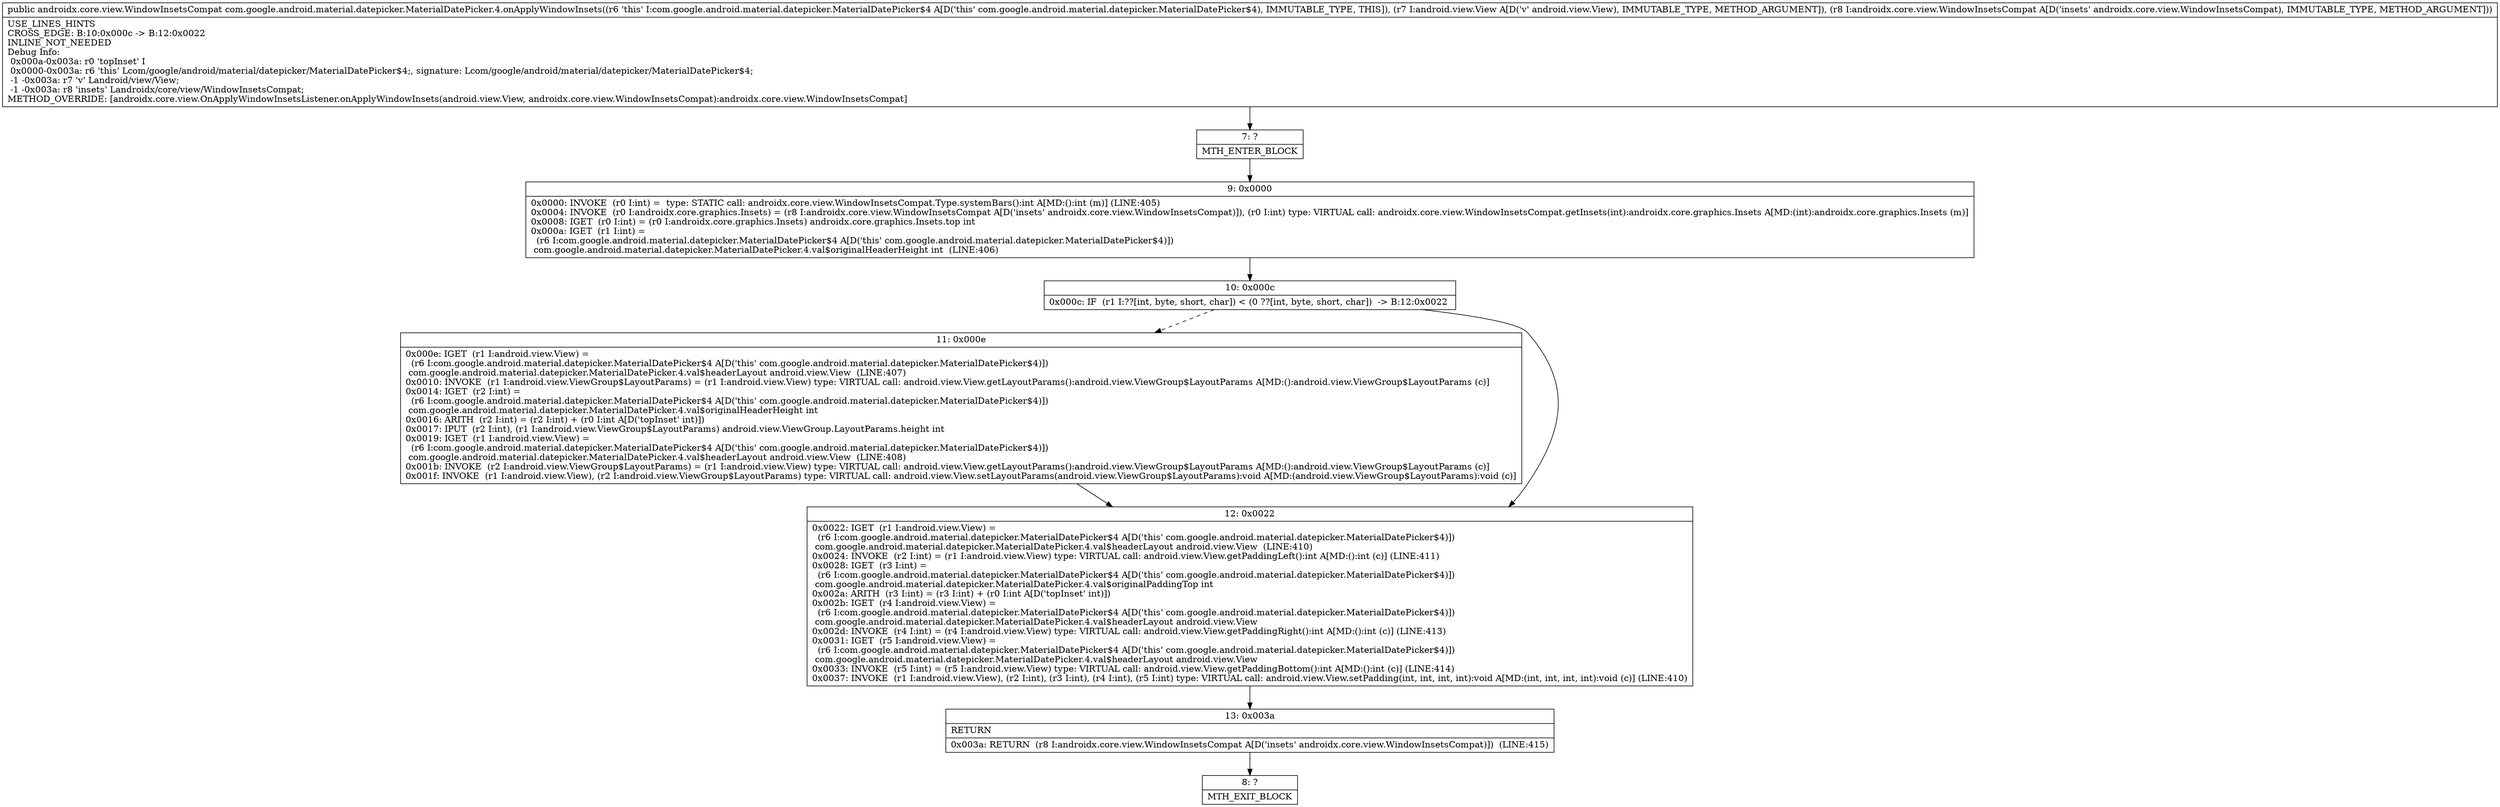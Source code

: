 digraph "CFG forcom.google.android.material.datepicker.MaterialDatePicker.4.onApplyWindowInsets(Landroid\/view\/View;Landroidx\/core\/view\/WindowInsetsCompat;)Landroidx\/core\/view\/WindowInsetsCompat;" {
Node_7 [shape=record,label="{7\:\ ?|MTH_ENTER_BLOCK\l}"];
Node_9 [shape=record,label="{9\:\ 0x0000|0x0000: INVOKE  (r0 I:int) =  type: STATIC call: androidx.core.view.WindowInsetsCompat.Type.systemBars():int A[MD:():int (m)] (LINE:405)\l0x0004: INVOKE  (r0 I:androidx.core.graphics.Insets) = (r8 I:androidx.core.view.WindowInsetsCompat A[D('insets' androidx.core.view.WindowInsetsCompat)]), (r0 I:int) type: VIRTUAL call: androidx.core.view.WindowInsetsCompat.getInsets(int):androidx.core.graphics.Insets A[MD:(int):androidx.core.graphics.Insets (m)]\l0x0008: IGET  (r0 I:int) = (r0 I:androidx.core.graphics.Insets) androidx.core.graphics.Insets.top int \l0x000a: IGET  (r1 I:int) = \l  (r6 I:com.google.android.material.datepicker.MaterialDatePicker$4 A[D('this' com.google.android.material.datepicker.MaterialDatePicker$4)])\l com.google.android.material.datepicker.MaterialDatePicker.4.val$originalHeaderHeight int  (LINE:406)\l}"];
Node_10 [shape=record,label="{10\:\ 0x000c|0x000c: IF  (r1 I:??[int, byte, short, char]) \< (0 ??[int, byte, short, char])  \-\> B:12:0x0022 \l}"];
Node_11 [shape=record,label="{11\:\ 0x000e|0x000e: IGET  (r1 I:android.view.View) = \l  (r6 I:com.google.android.material.datepicker.MaterialDatePicker$4 A[D('this' com.google.android.material.datepicker.MaterialDatePicker$4)])\l com.google.android.material.datepicker.MaterialDatePicker.4.val$headerLayout android.view.View  (LINE:407)\l0x0010: INVOKE  (r1 I:android.view.ViewGroup$LayoutParams) = (r1 I:android.view.View) type: VIRTUAL call: android.view.View.getLayoutParams():android.view.ViewGroup$LayoutParams A[MD:():android.view.ViewGroup$LayoutParams (c)]\l0x0014: IGET  (r2 I:int) = \l  (r6 I:com.google.android.material.datepicker.MaterialDatePicker$4 A[D('this' com.google.android.material.datepicker.MaterialDatePicker$4)])\l com.google.android.material.datepicker.MaterialDatePicker.4.val$originalHeaderHeight int \l0x0016: ARITH  (r2 I:int) = (r2 I:int) + (r0 I:int A[D('topInset' int)]) \l0x0017: IPUT  (r2 I:int), (r1 I:android.view.ViewGroup$LayoutParams) android.view.ViewGroup.LayoutParams.height int \l0x0019: IGET  (r1 I:android.view.View) = \l  (r6 I:com.google.android.material.datepicker.MaterialDatePicker$4 A[D('this' com.google.android.material.datepicker.MaterialDatePicker$4)])\l com.google.android.material.datepicker.MaterialDatePicker.4.val$headerLayout android.view.View  (LINE:408)\l0x001b: INVOKE  (r2 I:android.view.ViewGroup$LayoutParams) = (r1 I:android.view.View) type: VIRTUAL call: android.view.View.getLayoutParams():android.view.ViewGroup$LayoutParams A[MD:():android.view.ViewGroup$LayoutParams (c)]\l0x001f: INVOKE  (r1 I:android.view.View), (r2 I:android.view.ViewGroup$LayoutParams) type: VIRTUAL call: android.view.View.setLayoutParams(android.view.ViewGroup$LayoutParams):void A[MD:(android.view.ViewGroup$LayoutParams):void (c)]\l}"];
Node_12 [shape=record,label="{12\:\ 0x0022|0x0022: IGET  (r1 I:android.view.View) = \l  (r6 I:com.google.android.material.datepicker.MaterialDatePicker$4 A[D('this' com.google.android.material.datepicker.MaterialDatePicker$4)])\l com.google.android.material.datepicker.MaterialDatePicker.4.val$headerLayout android.view.View  (LINE:410)\l0x0024: INVOKE  (r2 I:int) = (r1 I:android.view.View) type: VIRTUAL call: android.view.View.getPaddingLeft():int A[MD:():int (c)] (LINE:411)\l0x0028: IGET  (r3 I:int) = \l  (r6 I:com.google.android.material.datepicker.MaterialDatePicker$4 A[D('this' com.google.android.material.datepicker.MaterialDatePicker$4)])\l com.google.android.material.datepicker.MaterialDatePicker.4.val$originalPaddingTop int \l0x002a: ARITH  (r3 I:int) = (r3 I:int) + (r0 I:int A[D('topInset' int)]) \l0x002b: IGET  (r4 I:android.view.View) = \l  (r6 I:com.google.android.material.datepicker.MaterialDatePicker$4 A[D('this' com.google.android.material.datepicker.MaterialDatePicker$4)])\l com.google.android.material.datepicker.MaterialDatePicker.4.val$headerLayout android.view.View \l0x002d: INVOKE  (r4 I:int) = (r4 I:android.view.View) type: VIRTUAL call: android.view.View.getPaddingRight():int A[MD:():int (c)] (LINE:413)\l0x0031: IGET  (r5 I:android.view.View) = \l  (r6 I:com.google.android.material.datepicker.MaterialDatePicker$4 A[D('this' com.google.android.material.datepicker.MaterialDatePicker$4)])\l com.google.android.material.datepicker.MaterialDatePicker.4.val$headerLayout android.view.View \l0x0033: INVOKE  (r5 I:int) = (r5 I:android.view.View) type: VIRTUAL call: android.view.View.getPaddingBottom():int A[MD:():int (c)] (LINE:414)\l0x0037: INVOKE  (r1 I:android.view.View), (r2 I:int), (r3 I:int), (r4 I:int), (r5 I:int) type: VIRTUAL call: android.view.View.setPadding(int, int, int, int):void A[MD:(int, int, int, int):void (c)] (LINE:410)\l}"];
Node_13 [shape=record,label="{13\:\ 0x003a|RETURN\l|0x003a: RETURN  (r8 I:androidx.core.view.WindowInsetsCompat A[D('insets' androidx.core.view.WindowInsetsCompat)])  (LINE:415)\l}"];
Node_8 [shape=record,label="{8\:\ ?|MTH_EXIT_BLOCK\l}"];
MethodNode[shape=record,label="{public androidx.core.view.WindowInsetsCompat com.google.android.material.datepicker.MaterialDatePicker.4.onApplyWindowInsets((r6 'this' I:com.google.android.material.datepicker.MaterialDatePicker$4 A[D('this' com.google.android.material.datepicker.MaterialDatePicker$4), IMMUTABLE_TYPE, THIS]), (r7 I:android.view.View A[D('v' android.view.View), IMMUTABLE_TYPE, METHOD_ARGUMENT]), (r8 I:androidx.core.view.WindowInsetsCompat A[D('insets' androidx.core.view.WindowInsetsCompat), IMMUTABLE_TYPE, METHOD_ARGUMENT]))  | USE_LINES_HINTS\lCROSS_EDGE: B:10:0x000c \-\> B:12:0x0022\lINLINE_NOT_NEEDED\lDebug Info:\l  0x000a\-0x003a: r0 'topInset' I\l  0x0000\-0x003a: r6 'this' Lcom\/google\/android\/material\/datepicker\/MaterialDatePicker$4;, signature: Lcom\/google\/android\/material\/datepicker\/MaterialDatePicker$4;\l  \-1 \-0x003a: r7 'v' Landroid\/view\/View;\l  \-1 \-0x003a: r8 'insets' Landroidx\/core\/view\/WindowInsetsCompat;\lMETHOD_OVERRIDE: [androidx.core.view.OnApplyWindowInsetsListener.onApplyWindowInsets(android.view.View, androidx.core.view.WindowInsetsCompat):androidx.core.view.WindowInsetsCompat]\l}"];
MethodNode -> Node_7;Node_7 -> Node_9;
Node_9 -> Node_10;
Node_10 -> Node_11[style=dashed];
Node_10 -> Node_12;
Node_11 -> Node_12;
Node_12 -> Node_13;
Node_13 -> Node_8;
}

